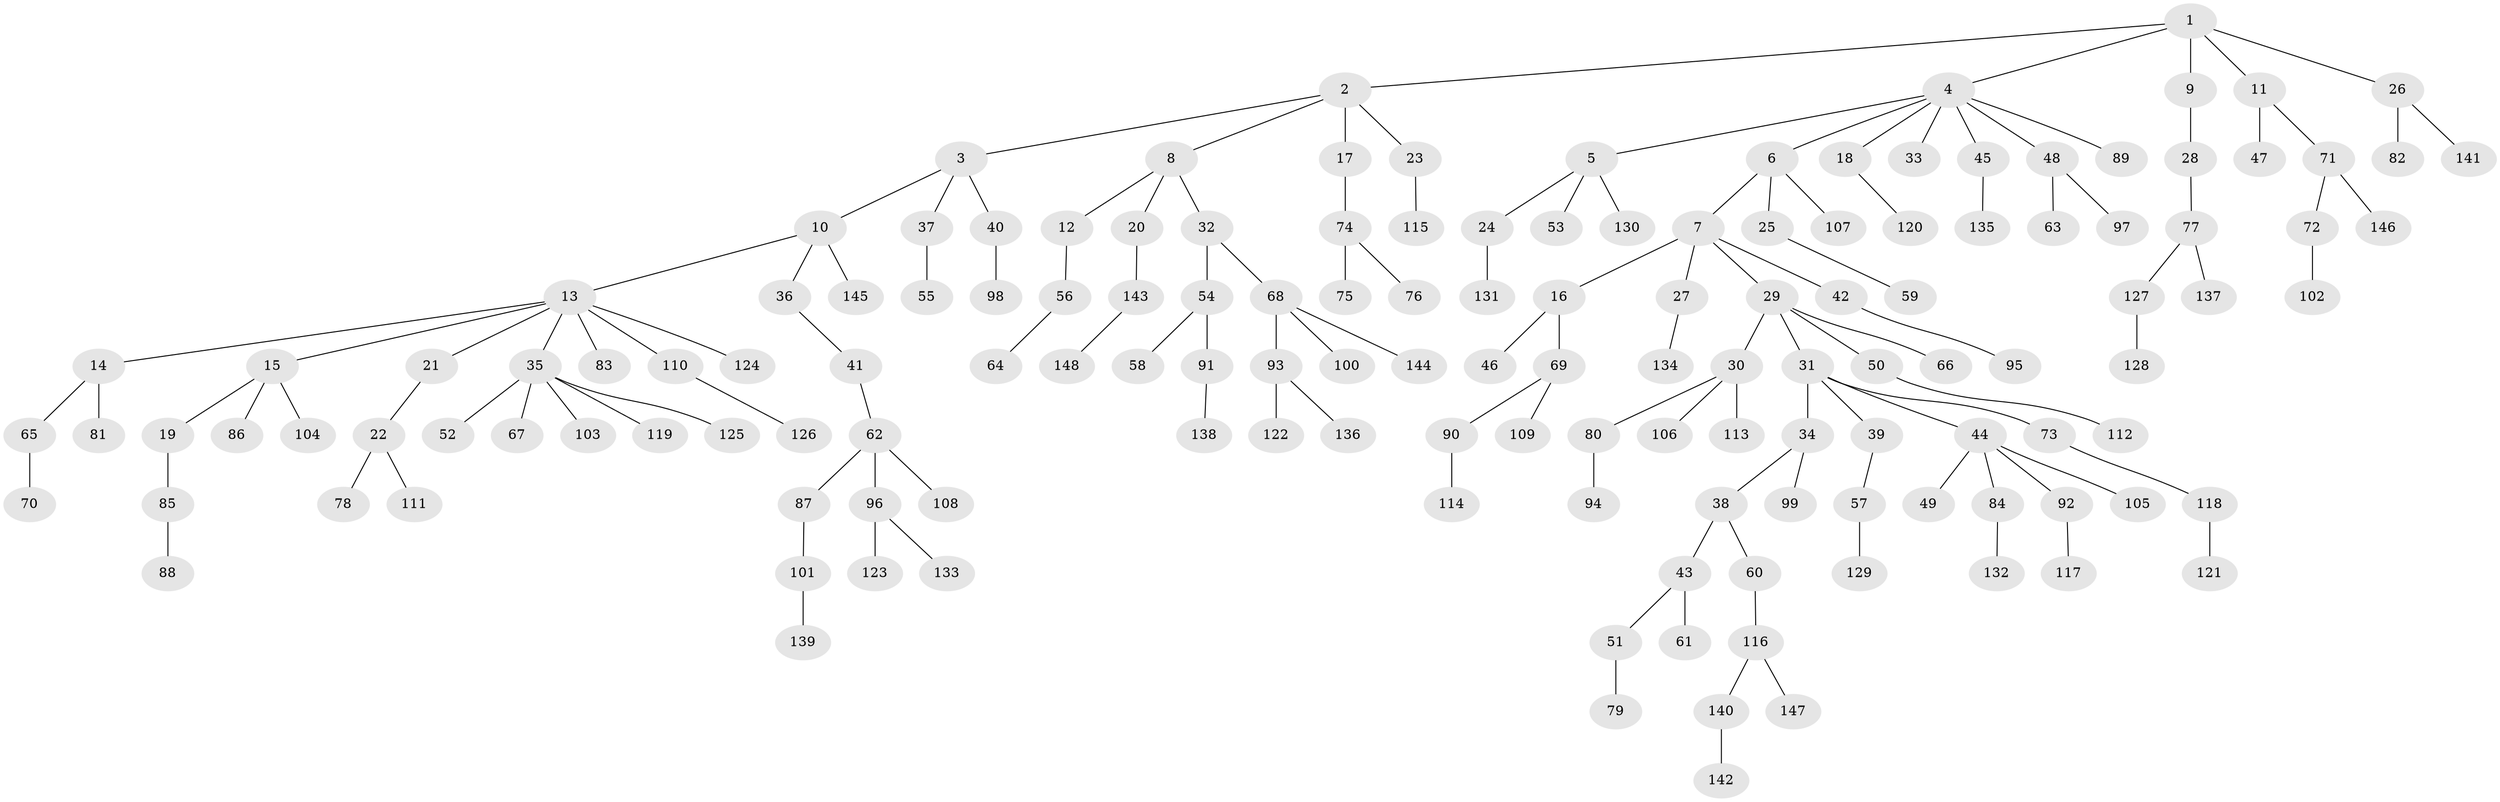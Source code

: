 // Generated by graph-tools (version 1.1) at 2025/36/03/09/25 02:36:35]
// undirected, 148 vertices, 147 edges
graph export_dot {
graph [start="1"]
  node [color=gray90,style=filled];
  1;
  2;
  3;
  4;
  5;
  6;
  7;
  8;
  9;
  10;
  11;
  12;
  13;
  14;
  15;
  16;
  17;
  18;
  19;
  20;
  21;
  22;
  23;
  24;
  25;
  26;
  27;
  28;
  29;
  30;
  31;
  32;
  33;
  34;
  35;
  36;
  37;
  38;
  39;
  40;
  41;
  42;
  43;
  44;
  45;
  46;
  47;
  48;
  49;
  50;
  51;
  52;
  53;
  54;
  55;
  56;
  57;
  58;
  59;
  60;
  61;
  62;
  63;
  64;
  65;
  66;
  67;
  68;
  69;
  70;
  71;
  72;
  73;
  74;
  75;
  76;
  77;
  78;
  79;
  80;
  81;
  82;
  83;
  84;
  85;
  86;
  87;
  88;
  89;
  90;
  91;
  92;
  93;
  94;
  95;
  96;
  97;
  98;
  99;
  100;
  101;
  102;
  103;
  104;
  105;
  106;
  107;
  108;
  109;
  110;
  111;
  112;
  113;
  114;
  115;
  116;
  117;
  118;
  119;
  120;
  121;
  122;
  123;
  124;
  125;
  126;
  127;
  128;
  129;
  130;
  131;
  132;
  133;
  134;
  135;
  136;
  137;
  138;
  139;
  140;
  141;
  142;
  143;
  144;
  145;
  146;
  147;
  148;
  1 -- 2;
  1 -- 4;
  1 -- 9;
  1 -- 11;
  1 -- 26;
  2 -- 3;
  2 -- 8;
  2 -- 17;
  2 -- 23;
  3 -- 10;
  3 -- 37;
  3 -- 40;
  4 -- 5;
  4 -- 6;
  4 -- 18;
  4 -- 33;
  4 -- 45;
  4 -- 48;
  4 -- 89;
  5 -- 24;
  5 -- 53;
  5 -- 130;
  6 -- 7;
  6 -- 25;
  6 -- 107;
  7 -- 16;
  7 -- 27;
  7 -- 29;
  7 -- 42;
  8 -- 12;
  8 -- 20;
  8 -- 32;
  9 -- 28;
  10 -- 13;
  10 -- 36;
  10 -- 145;
  11 -- 47;
  11 -- 71;
  12 -- 56;
  13 -- 14;
  13 -- 15;
  13 -- 21;
  13 -- 35;
  13 -- 83;
  13 -- 110;
  13 -- 124;
  14 -- 65;
  14 -- 81;
  15 -- 19;
  15 -- 86;
  15 -- 104;
  16 -- 46;
  16 -- 69;
  17 -- 74;
  18 -- 120;
  19 -- 85;
  20 -- 143;
  21 -- 22;
  22 -- 78;
  22 -- 111;
  23 -- 115;
  24 -- 131;
  25 -- 59;
  26 -- 82;
  26 -- 141;
  27 -- 134;
  28 -- 77;
  29 -- 30;
  29 -- 31;
  29 -- 50;
  29 -- 66;
  30 -- 80;
  30 -- 106;
  30 -- 113;
  31 -- 34;
  31 -- 39;
  31 -- 44;
  31 -- 73;
  32 -- 54;
  32 -- 68;
  34 -- 38;
  34 -- 99;
  35 -- 52;
  35 -- 67;
  35 -- 103;
  35 -- 119;
  35 -- 125;
  36 -- 41;
  37 -- 55;
  38 -- 43;
  38 -- 60;
  39 -- 57;
  40 -- 98;
  41 -- 62;
  42 -- 95;
  43 -- 51;
  43 -- 61;
  44 -- 49;
  44 -- 84;
  44 -- 92;
  44 -- 105;
  45 -- 135;
  48 -- 63;
  48 -- 97;
  50 -- 112;
  51 -- 79;
  54 -- 58;
  54 -- 91;
  56 -- 64;
  57 -- 129;
  60 -- 116;
  62 -- 87;
  62 -- 96;
  62 -- 108;
  65 -- 70;
  68 -- 93;
  68 -- 100;
  68 -- 144;
  69 -- 90;
  69 -- 109;
  71 -- 72;
  71 -- 146;
  72 -- 102;
  73 -- 118;
  74 -- 75;
  74 -- 76;
  77 -- 127;
  77 -- 137;
  80 -- 94;
  84 -- 132;
  85 -- 88;
  87 -- 101;
  90 -- 114;
  91 -- 138;
  92 -- 117;
  93 -- 122;
  93 -- 136;
  96 -- 123;
  96 -- 133;
  101 -- 139;
  110 -- 126;
  116 -- 140;
  116 -- 147;
  118 -- 121;
  127 -- 128;
  140 -- 142;
  143 -- 148;
}
